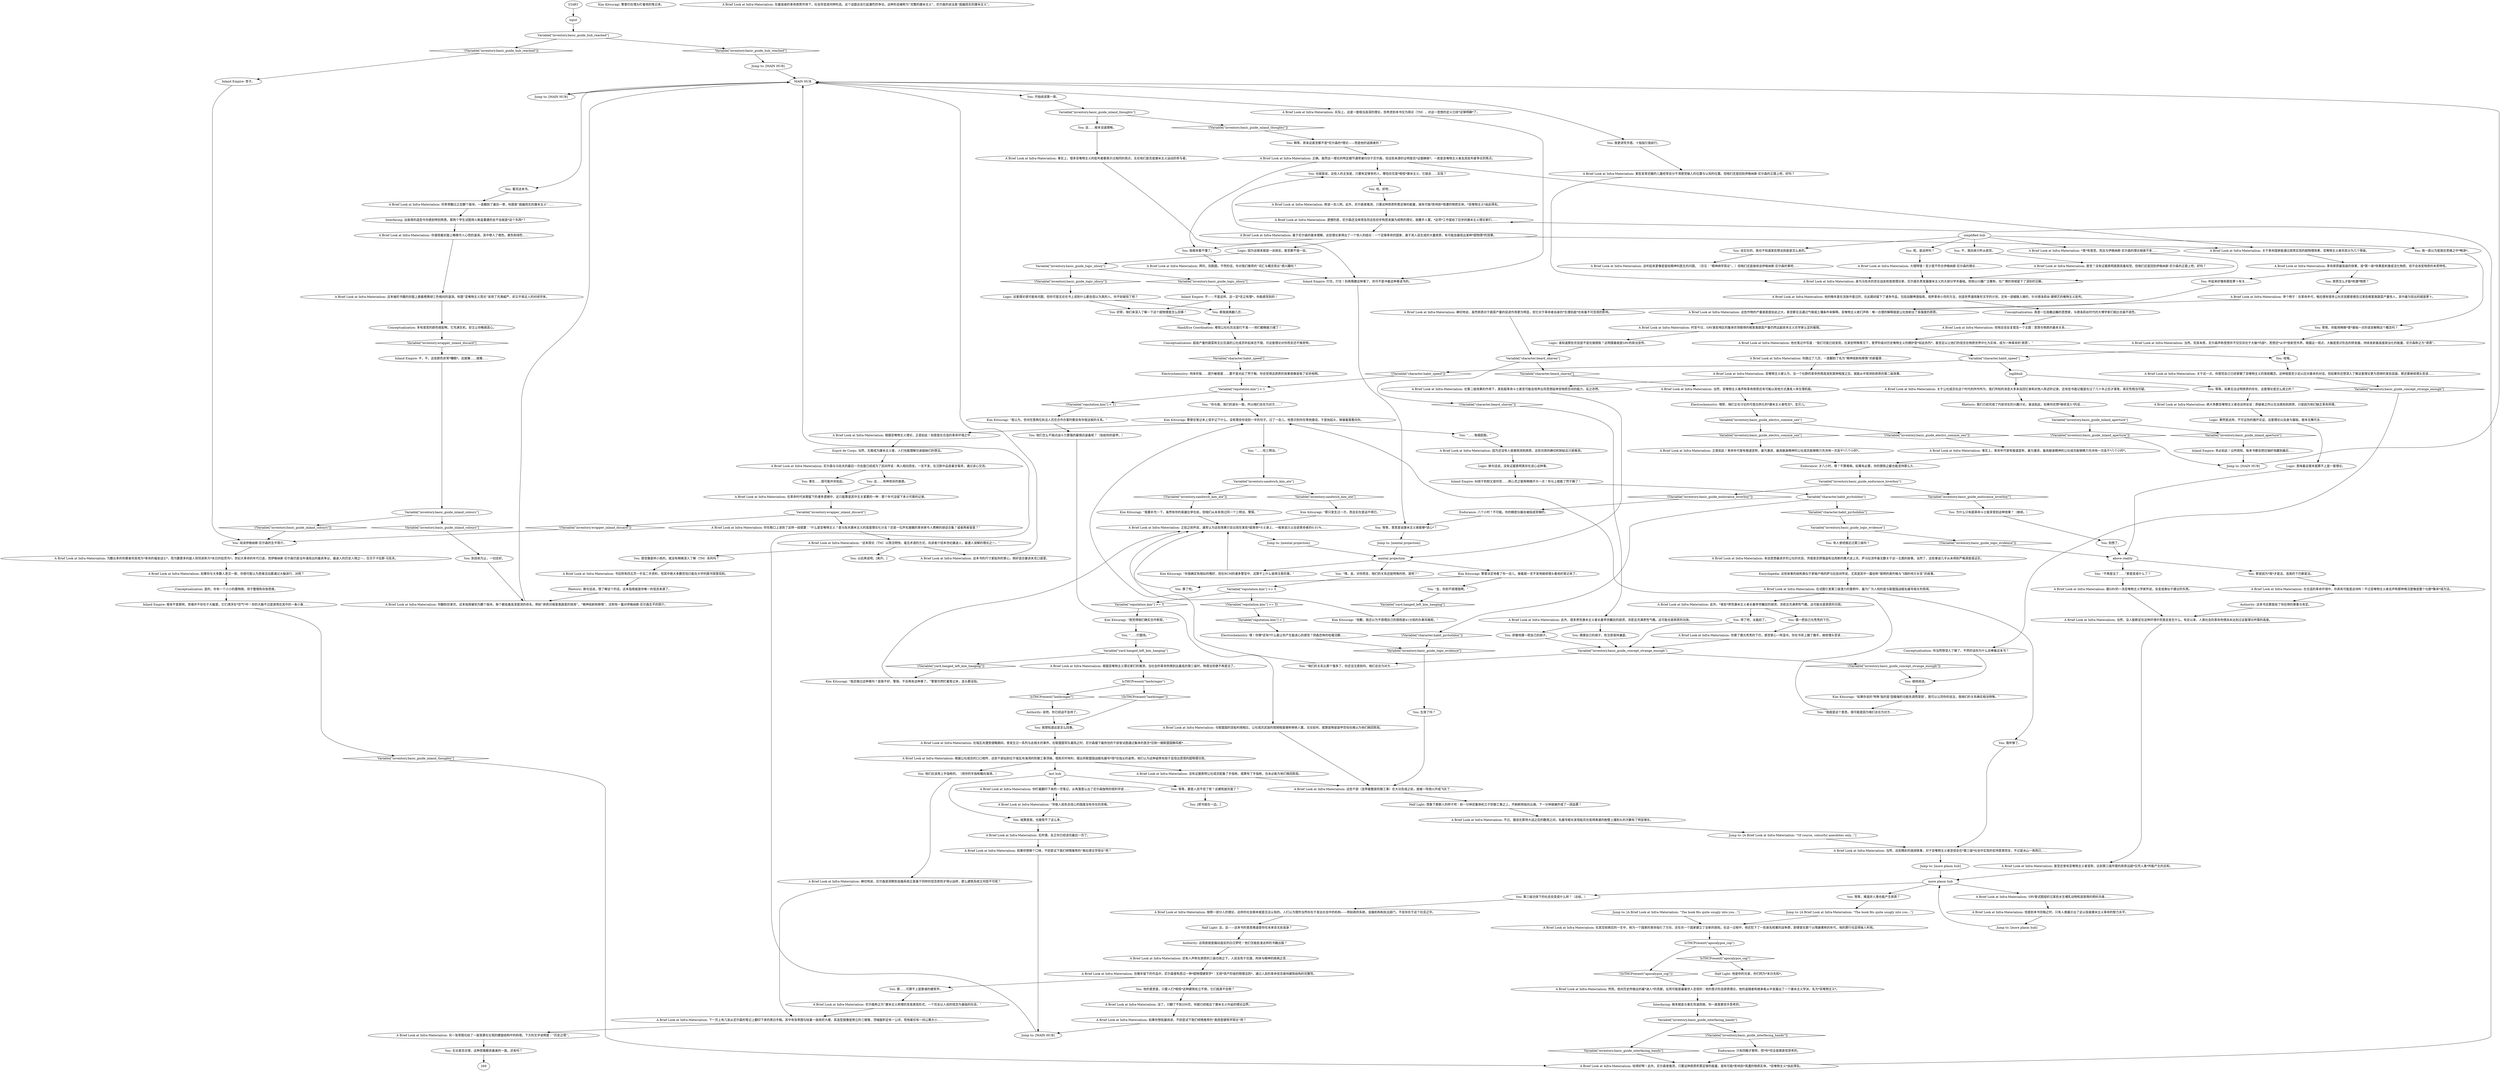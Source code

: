# INVENTORY / INFRA-MATERIALISM GUIDE
# An Introduction to the Theories of Ignus Nilsen (PART OF THE COMMUNIST DREAM QUEST)
# ==================================================
digraph G {
	  0 [label="START"];
	  1 [label="input"];
	  2 [label="Variable[\"inventory.basic_guide_interfacing_hands\"]"];
	  3 [label="Variable[\"inventory.basic_guide_interfacing_hands\"]", shape=diamond];
	  4 [label="!(Variable[\"inventory.basic_guide_interfacing_hands\"])", shape=diamond];
	  5 [label="Electrochemistry: 肉体欢愉……提升敏感度……要不是对此了然于胸，你会觉得这原质的效果很像是吸了安非他明。"];
	  6 [label="Conceptualization: 你当然想深入了解了。不然的话你为什么会捧着这本书？"];
	  7 [label="A Brief Look at Infra-Materialism: 你草草翻过之后数个版块，一直翻到了最后一章，标题是“超越现实的康米主义”……"];
	  8 [label="A Brief Look at Infra-Materialism: 在瑞瓦肖遭受侵略期间，曾发生过一系列与此相关的事件。在联盟国军队着陆之时，尼尔森麾下最热忱的干部曾试图通过集体的意念*压制一艘联盟国静风舰*……"];
	  9 [label="A Brief Look at Infra-Materialism: 在晚年留下的作品中，尼尔森曾构思过一种*超物理建筑学*：无视*资产阶级的物理法则*，通过人民的革命信念维持建筑结构的完整性。"];
	  10 [label="A Brief Look at Infra-Materialism: 但他总会反复提及一个主题：思想与物质的基本关系……"];
	  11 [label="You: 事实……很可能并非如此。"];
	  12 [label="MAIN HUB"];
	  13 [label="Half Light: 他是你的兄弟，你们同为*末日先知*。"];
	  14 [label="A Brief Look at Infra-Materialism: 大错特错！至少是不符合伊格纳斯·尼尔森的理论……"];
	  15 [label="A Brief Look at Infra-Materialism: 直觉？没有证据表明直肠具备知觉。但咱们还是回到伊格纳斯·尼尔森的正题上吧，好吗？"];
	  16 [label="A Brief Look at Infra-Materialism: 这听起来更像是留给精神科医生的问题。（另见：“精神病学简论”。）但咱们还是继续谈伊格纳斯·尼尔森的事吧……"];
	  17 [label="You: 骄傲地摸一把自己的胡子。"];
	  18 [label="Electrochemistry: 哦耶，咱们正在讨论的可是白热化的*康米主义者性交*，宝贝儿。"];
	  19 [label="Logic: 意味着这根本就算不上是一套理论。"];
	  20 [label="A Brief Look at Infra-Materialism: 尼尔森称之为“康米主义原理的至高表现形式，一个完全以人民的信念为基础的社会。”"];
	  21 [label="You: 就算是我，也接受不了这么多。"];
	  22 [label="A Brief Look at Infra-Materialism: 你翻到目录页。这本指南被划为数个版块，每个都挂着高深莫测的命名，例如“原质对根茎类蔬菜的效用”，“精神投射和移情”。还附有一篇对伊格纳斯·尼尔森生平的简介。"];
	  23 [label="A Brief Look at Infra-Materialism: 拜托，别跑题。不然的话，你对我们推荐的“词汇与概念简论”感兴趣吗？"];
	  24 [label="You: 好耶，咱们来深入了解一下这个超物理是怎么回事！"];
	  25 [label="Logic: 谁知道那些农民是不是在做假账？这明摆着就是SRV的政治宣传。"];
	  26 [label="Variable[\"inventory.basic_guide_electro_commie_sex\"]"];
	  27 [label="Variable[\"inventory.basic_guide_electro_commie_sex\"]", shape=diamond];
	  28 [label="!(Variable[\"inventory.basic_guide_electro_commie_sex\"])", shape=diamond];
	  29 [label="Variable[\"reputation.kim\"] >= 5"];
	  30 [label="Variable[\"reputation.kim\"] >= 5", shape=diamond];
	  31 [label="!(Variable[\"reputation.kim\"] >= 5)", shape=diamond];
	  32 [label="Kim Kitsuragi: “那只发生过一次，而且实在是迫不得已。”"];
	  33 [label="Kim Kitsuragi: “我还做过这种事吗？是我不好，警探。不会再有这种事了。”警督仍然盯着笔记本，连头都没抬。"];
	  34 [label="Variable[\"character.habit_pyrholidon\"]"];
	  35 [label="Variable[\"character.habit_pyrholidon\"]", shape=diamond];
	  36 [label="!(Variable[\"character.habit_pyrholidon\"])", shape=diamond];
	  37 [label="A Brief Look at Infra-Materialism: 不过，据说在那场大战之后的数周之间，名媛号舰长发现船员在低得离谱的舱壁上撞到头的次数有了明显增长。"];
	  38 [label="You: 那……可算不上是靠谱的建筑学。"];
	  39 [label="A Brief Look at Infra-Materialism: 另一张草图勾绘了一座笼罩在壮观的螺旋结构中的斜塔。下方的文字说明是：“历史之塔”。"];
	  40 [label="Jump to: [more plasm hub]"];
	  41 [label="Variable[\"inventory.basic_guide_hub_reached\"]"];
	  42 [label="Variable[\"inventory.basic_guide_hub_reached\"]", shape=diamond];
	  43 [label="!(Variable[\"inventory.basic_guide_hub_reached\"])", shape=diamond];
	  44 [label="Variable[\"inventory.basic_guide_inland_colours\"]"];
	  45 [label="Variable[\"inventory.basic_guide_inland_colours\"]", shape=diamond];
	  46 [label="!(Variable[\"inventory.basic_guide_inland_colours\"])", shape=diamond];
	  47 [label="You: “……吃三明治。”"];
	  48 [label="Kim Kitsuragi: 警督仍在埋头盯着他的笔记本。"];
	  49 [label="Esprit de Corps: 当然，无需成为康米主义者，人们也能理解兄弟姐妹们的想法。"];
	  50 [label="more plasm hub"];
	  51 [label="A Brief Look at Infra-Materialism: 来自思想最进步的公社的农民，凭借意念把强盗和法西斯的鹰犬送上天。萨马拉流传着无数关于这一主题的故事。当然了，这些事迹几乎从未得到严格调查或证实。"];
	  52 [label="A Brief Look at Infra-Materialism: 当然，这些精彩的逸闻轶事，对于亚唯物主义者坚信会在*第三级*社会中实现的宏伟愿景而言，不过是冰山一角而已……"];
	  53 [label="Jump to: [A Brief Look at Infra-Materialism: \"Of course, colourful anecdotes only...\"]"];
	  54 [label="Half Light: 想象下那群人的样子吧：前一分钟还集体屹立于防御工事之上，齐刷刷地指向云端，下一分钟就被炸成了一团血雾！"];
	  55 [label="A Brief Look at Infra-Materialism: “这本简论（TM）以简洁明快，毫无术语的方式，向读者介绍本世纪最迷人，最遭人误解的理论之一。”"];
	  56 [label="You: 我一直以为是我在思维之中*畅游*。"];
	  57 [label="A Brief Look at Infra-Materialism: 某些发育迟缓的儿童经常会分不清感觉输入的位置与认知的位置。但咱们还是回到伊格纳斯·尼尔森的正题上吧，好吗？"];
	  58 [label="A Brief Look at Infra-Materialism: 此外，很多男性康米主义者长着举世瞩目的胡须，浓密且充满男性气概。这可能也是原质的功效。"];
	  59 [label="You: 摸摸自己的胡子，但注意保持谦虚。"];
	  60 [label="Conceptualization: 超高产量的蔬菜和无比饥渴的公社成员听起来还不错，可这套理论对你而言还不够奇特。"];
	  61 [label="Jump to: [mental projection]"];
	  62 [label="Jump to: [MAIN HUB]"];
	  63 [label="A Brief Look at Infra-Materialism: 据SRV的一流亚唯物主义学家所说，会变成类似于建议的东西。"];
	  64 [label="Conceptualization: 真是一位高瞻远瞩的思想家，与德洛莉丝时代的大博学家们相比也毫不逊色。"];
	  65 [label="Inland Empire: 不，不。这些颜色非常*糟糕*。这就像……就像……"];
	  66 [label="You: 开始阅读第一章。"];
	  67 [label="A Brief Look at Infra-Materialism: 身为马佐夫的忠实战友和首席理论家，尼尔森负责发展康米主义的大部分学术基础。但他以兴趣广泛著称，在广博的领域留下了深刻的见解。"];
	  68 [label="A Brief Look at Infra-Materialism: 再读一会儿吧。此外，尼尔森曾推测，只要这种原质积累足够的能量，就有可能*影响到*周遭的物质实体。*亚唯物主义*由此得名。"];
	  69 [label="You: 也就是说，这些人的主张是，只要有足够多的人，哪怕仅仅是*相信*康米主义，它就会……实现？"];
	  70 [label="Kim Kitsuragi: “我认为，世间任意两位执法人员在合作办案时都会有你我这般的关系。”"];
	  71 [label="Kim Kitsuragi: 警督在笔记本上信手记下什么，没有理会你说到一半的句子。过了一会儿，他意识到你在等他接话，于是抬起头，微皱着眉看向你。"];
	  72 [label="Logic: 果然是这样。不可证伪的循环论证。这套理论以自身为基础，根本无懈可击……"];
	  73 [label="Authority: 这本书总算是给了你应得的尊重与肯定。"];
	  74 [label="You: 等等，难道非人类也能产生原质？"];
	  75 [label="A Brief Look at Infra-Materialism: 但直到本书完稿之时，只有人类展示出了足以投身康米主义革命的智力水平。"];
	  76 [label="You: 他们应该用上手指枪的。（用你的手指枪瞄向海湾。）"];
	  77 [label="A Brief Look at Infra-Materialism: 下一页上有几张从尼尔森的笔记上翻印下来的黑白手稿。其中有张草图勾绘着一座政府大楼，其造型就像是倒立的三棱锥，顶端面积足有一公顷，而地基仅有一间公寓大小……"];
	  78 [label="A Brief Look at Infra-Materialism: “导致人民失去信心的国度没有存在的资格。”"];
	  79 [label="A Brief Look at Infra-Materialism: 如果你想拓展阅读，不妨尝试下我们倾情推荐的“奥西登建筑学简论”吧？"];
	  80 [label="A Brief Look at Infra-Materialism: 如果你想换个口味，不妨尝试下我们倾情推荐的“格拉德文学简论”吧？"];
	  81 [label="A Brief Look at Infra-Materialism: 在革命时代末期留下的诸多遗憾中，这只能算是其中无关紧要的一种：那个年代没留下多少可靠的记录。"];
	  82 [label="A Brief Look at Infra-Materialism: 按照一部分人的理论，这样的社会根本就是无法认知的。人们认为理所当然存在于发达社会中的机构——例如政府系统，金融机构和执法部门，不会存在于这个社会之中。"];
	  83 [label="Rhetoric: 换句话说，想了解这个的话，这本指南就是你唯一的信息来源了。"];
	  84 [label="A Brief Look at Infra-Materialism: 为数众多的仰慕者将其视为*革命的福音战士*，而为数更多的敌人则将其称为*末日的伯劳鸟*。世纪大革命的年代已逝，而伊格纳斯·尼尔森仍是当年涌现出的最具争议，最迷人的历史人物之一，仅次于卡拉斯·马佐夫。"];
	  85 [label="IsTHCPresent(\"apocalypse_cop\")"];
	  86 [label="IsTHCPresent(\"apocalypse_cop\")", shape=diamond];
	  87 [label="!(IsTHCPresent(\"apocalypse_cop\"))", shape=diamond];
	  88 [label="A Brief Look at Infra-Materialism: 然而，他对历史所做出的最*迷人*的贡献，反而可能是最被世人忽视的：他的意识形态原质理论。他的追随者和继承者从中发展出了一个康米主义学派，名为*亚唯物主义*。"];
	  89 [label="Inland Empire: 不——不是这样。这一定*言之有理*，你能感觉到的！"];
	  90 [label="A Brief Look at Infra-Materialism: 革命原质最低级的效果，或*第一级*效果是刺激或活化物质，但不会改变物质的本质特性。"];
	  91 [label="You: 听起来好像和那些萝卜有关……"];
	  92 [label="A Brief Look at Infra-Materialism: 你摸了摸光秃秃的下巴，感觉掌心一阵湿冷。你在书背上蹭了蹭手，继续埋头苦读……"];
	  93 [label="A Brief Look at Infra-Materialism: 正是如此！革命年代曾有报道宣称，最为激进，最具献身精神的公社成员能够精力充沛地一次连干*八个小时*。"];
	  94 [label="Kim Kitsuragi: “抱歉。我还以为不搭理自己的搭档是41分局的办事风格呢。”"];
	  95 [label="You: 他的意思是，只要人们*相信*这种建筑屹立不倒，它们就真不会倒？"];
	  96 [label="Authority: 这简直就是煽动造反的白日梦呓！他们怎能批准这样的书籍出版？"];
	  97 [label="Jump to: [A Brief Look at Infra-Materialism: \"The book fits quite snugly into you...\"]"];
	  98 [label="Conceptualization: 多有意思的颜色搭配啊。它充满生机，却又让你略感恶心。"];
	  99 [label="You: 感觉像是哄小孩的。就没有稍微深入了解（TM）系列吗？"];
	  100 [label="Inland Empire: 根本不是那样。思维并不存在于大脑里，它们漂浮在*空气*中！你的大脑不过是游荡在其中的一条小鱼……"];
	  101 [label="Endurance: 只有四眼才那样。而*你*完全是靠直觉思考的。"];
	  102 [label="You: 说实在的，我也不知道某些想法到底是怎么来的。"];
	  103 [label="A Brief Look at Infra-Materialism: 遗憾的是，尼尔森还没来得及将这些初步构思发展为成熟的理论，就撒手人寰。*这项*工作留给了后世的康米主义理论家们……"];
	  104 [label="You: 那我就再翻几页……"];
	  105 [label="You: 摸一把自己光秃秃的下巴。"];
	  106 [label="Endurance: 才八小时，嗯？不算难嘛。如果有必要，你的钢铁之躯也能坚持那么久……"];
	  107 [label="mental projection"];
	  108 [label="A Brief Look at Infra-Materialism: 尼尔森与马佐夫的最后一次会面已经成为了民间传说：两人相向而坐，一言不发，在沉默中品尝着甘菊茶，通过读心交流。"];
	  109 [label="A Brief Look at Infra-Materialism: 与联盟国的坚船利炮相比，公社成员武装的简陋程度堪称惨绝人寰。无论如何，就算是陶瓷装甲恐怕也难以为他们挽回败局。"];
	  110 [label="Conceptualization: 是的，你有一个小小的置物阁，用于整理和存放思维。"];
	  111 [label="A Brief Look at Infra-Materialism: 他的晚年是在流放中度过的，在此期间留下了诸多作品，包括自酿啤酒指南，培养革命小将的方法，创造世界通用象形文字的计划，还有一部细致入微的，针对德洛莉丝·黛棋艺的唯物主义批判。"];
	  112 [label="A Brief Look at Infra-Materialism: 基于尼尔森的基本理解，这些理论家得出了一个惊人的结论：一个足够革命的国家，基于其人民生成的大量原质，有可能会展现出某种*超物理*的效果。"];
	  113 [label="You: 我根本看不懂了。"];
	  114 [label="A Brief Look at Infra-Materialism: 时至今日，SRV某些地区的集体农场取得的根茎类蔬菜产量仍然远超资本主义农学家认定的极限。"];
	  115 [label="You: “……吸烟屁股。”"];
	  116 [label="Inland Empire: 纠结于机制又是何苦……把心灵之窗再稍微开大一点！你马上就能了然于胸了！"];
	  117 [label="You: 那是因为*我*才是法。连我的下巴都是法。"];
	  118 [label="You: “不再是法了……”那是变成什么了？"];
	  119 [label="You: 第三级功效下的社会会变成什么样？（总结。）"];
	  120 [label="A Brief Look at Infra-Materialism: 根据公社成员的口口相传，这些干部站到位于瑞瓦肖海湾的防御工事顶端，借助天时地利，摆出将联盟国战舰名媛号*捏*在指尖的姿势。他们认为这种姿势有助于显现出思想的超物理功效。"];
	  121 [label="A Brief Look at Infra-Materialism: 在最高级的革命原质作用下，社会将变成何种形态。这个话题总会引起激烈的争论。这种形态被称为“完整的康米主义”，尼尔森的说法是“超越现实的康米主义”。"];
	  122 [label="You: 这……有种奇异的美感。"];
	  123 [label="A Brief Look at Infra-Materialism: 在试图引发第三级潜力的案例中，最为广为人知的是与联盟国战舰名媛号相关的奇闻。"];
	  124 [label="Encyclopedia: 这些故事的结构类似于家喻户晓的萨马拉民间传说，尤其是其中一篇俗称“聪明的奥列格与飞翔的地方长官”的故事。"];
	  125 [label="A Brief Look at Infra-Materialism: 书后附有四五页一手及二手资料，但其中绝大多数恐怕只能在大学的图书馆里找到。"];
	  126 [label="A Brief Look at Infra-Materialism: 他在笔记中写道：“我们可能已经发现，在某些特殊情况下，普罗阶级对历史唯物主义的拥护是*如此热烈*，甚至足以让他们的信念在物质世界中化为实体，成为一种革命的‘原质’。”"];
	  127 [label="You: 得了吧，太尴尬了。"];
	  128 [label="Endurance: 八个小时？不可能。你的精密仪器会被捣成浆糊的。"];
	  129 [label="A Brief Look at Infra-Materialism: 绝大多数亚唯物主义者会这样反驳：质疑者之所以无法感知到原质，只是因为他们缺乏革命热情。"];
	  130 [label="A Brief Look at Infra-Materialism: 在合适的革命环境中，你真有可能是这块料！不过亚唯物主义者会声称那种情况更像是整个社群*集体*成为法。"];
	  131 [label="A Brief Look at Infra-Materialism: 正确。虽然这一理论的特定细节通常被归功于尼尔森，但这些来源的证明是否*证据确凿*，一直是亚唯物主义者及其批判者争论的焦点。"];
	  132 [label="Variable[\"inventory.basic_guide_logic_idiocy\"]"];
	  133 [label="Variable[\"inventory.basic_guide_logic_idiocy\"]", shape=diamond];
	  134 [label="!(Variable[\"inventory.basic_guide_logic_idiocy\"])", shape=diamond];
	  135 [label="Logic: 这套理论很可能有问题，但你可是无论在书上读到什么都会信以为真的人。你不妨就信了吧？"];
	  136 [label="You: “嘿，金。对你而言，咱们的关系还挺特殊的吧，是吧？”"];
	  137 [label="Variable[\"inventory.sandwich_kim_ate\"]"];
	  138 [label="Variable[\"inventory.sandwich_kim_ate\"]", shape=diamond];
	  139 [label="!(Variable[\"inventory.sandwich_kim_ate\"])", shape=diamond];
	  140 [label="A Brief Look at Infra-Materialism: 无所谓。反正你已经读完最后一页了。"];
	  141 [label="Half Light: 这，这——这本书的意思难道是你在未来会无处容身？"];
	  142 [label="You: 呃，是这样吗？"];
	  143 [label="You: 原质怎么才能*刺激*物质？"];
	  144 [label="A Brief Look at Infra-Materialism: 这些作物的产量差距是如此之大，甚至都无法通过气候或土壤条件来解释。亚唯物主义者们声称：唯一合理的解释就是公社放射出了高强度的原质。"];
	  145 [label="Variable[\"character.beard_shaven\"]"];
	  146 [label="Variable[\"character.beard_shaven\"]", shape=diamond];
	  147 [label="!(Variable[\"character.beard_shaven\"])", shape=diamond];
	  148 [label="Variable[\"inventory.basic_guide_endurance_loverboy\"]"];
	  149 [label="Variable[\"inventory.basic_guide_endurance_loverboy\"]", shape=diamond];
	  150 [label="!(Variable[\"inventory.basic_guide_endurance_loverboy\"])", shape=diamond];
	  151 [label="A Brief Look at Infra-Materialism: 确切地说，虽然原质对于蔬菜产量的促进作用更为明显，但它对于革命者自身的*生理机能*也有着不可忽视的影响。"];
	  152 [label="A Brief Look at Infra-Materialism: 亚唯物主义者认为，当一个社群的革命热情高涨到某种程度之后，就能从中观测到原质的第二级效果。"];
	  153 [label="You: “我就是这个意思。很可能是因为咱们总在为对方……”"];
	  154 [label="You: 等等，如果无法证明原质的存在，这套理论是怎么成立的？"];
	  155 [label="A Brief Look at Infra-Materialism: 甚至还曾有亚唯物主义者宣称，达到第三级所需的原质远超*仅凭人类*所能产生的总和。"];
	  156 [label="Jump to: [more plasm hub]"];
	  157 [label="Variable[\"inventory.basic_guide_inland_aperture\"]"];
	  158 [label="Variable[\"inventory.basic_guide_inland_aperture\"]", shape=diamond];
	  159 [label="!(Variable[\"inventory.basic_guide_inland_aperture\"])", shape=diamond];
	  160 [label="A Brief Look at Infra-Materialism: 还有人声称在原质的三级功效之下，人民会免于饥饿，肉体与精神的疾病之苦……"];
	  161 [label="A Brief Look at Infra-Materialism: 事实上，很多亚唯物主义的批判者都表示过相同的观点，无论他们是否是康米主义运动的参与者。"];
	  162 [label="A Brief Look at Infra-Materialism: 在第二级效果的作用下，某些超革命斗士甚至可能会培养出将思想延伸至物质空间的能力，反之亦然。"];
	  163 [label="Kim Kitsuragi: “我觉得咱们确实合作默契。”"];
	  164 [label="Kim Kitsuragi: “我要补充一下，虽然有你的英雄壮举在前，但咱们从未享用过同一个三明治，警探。”"];
	  165 [label="A Brief Look at Infra-Materialism: 正如之前所说，通常认为这些效果只会出现在某些*超革命*斗士身上，一般来说只占全部革命者的0.01%……"];
	  166 [label="Authority: 说吧。你已经迫不及待了。"];
	  167 [label="A Brief Look at Infra-Materialism: 这些干部（连带着整座防御工事）在大功告成之前，就被一阵炮火炸成飞灰了……"];
	  168 [label="You: 等等，要是人民不信了呢？这建筑就完蛋了？"];
	  169 [label="Jump to: [MAIN HUB]"];
	  170 [label="You: 不，我向来只听从直觉。"];
	  171 [label="A Brief Look at Infra-Materialism: 当然。究其本质，尼尔森声称思想并不仅仅存在于大脑*内部*，思想还*从中*放射至外界。根据这一观点，大脑是意识形态的转发器，持续发射着高度政治化的能量，尼尔森称之为“原质”。"];
	  172 [label="You: 哇哦。"];
	  173 [label="A Brief Look at Infra-Materialism: 举个例子：在革命年代，格拉德有很多公社农民都曾报告过某些根茎类蔬菜产量惊人，其中最为突出的就是萝卜。"];
	  174 [label="A Brief Look at Infra-Materialism: 事实上，革命年代曾有报道宣称，最为激进，最具献身精神的公社成员能够精力充沛地一次连干*八个小时*。"];
	  175 [label="You: “金，你别不搭理我啊。”"];
	  176 [label="You: 算了吧。"];
	  177 [label="Logic: 换句话说，没有证据表明真存在读心这种事。"];
	  178 [label="IsTHCPresent(\"lawbringer\")"];
	  179 [label="IsTHCPresent(\"lawbringer\")", shape=diamond];
	  180 [label="!(IsTHCPresent(\"lawbringer\"))", shape=diamond];
	  181 [label="A Brief Look at Infra-Materialism: 当然，没人能断定在这种环境中究竟会发生什么。有史以来，人类社会的革命热情尚未达到过这套理论所需的高度。"];
	  182 [label="Inland Empire: 务必如此！众所周知，每本书都会把压轴好戏藏到最后……"];
	  183 [label="You: 以后再说吧。[离开。]"];
	  184 [label="simplified hub"];
	  185 [label="A Brief Look at Infra-Materialism: 哇得好啊！此外，尼尔森曾推测，只要这种原质积累足够的能量，就有可能*影响到*周遭的物质实体。*亚唯物主义*由此得名。"];
	  186 [label="A Brief Look at Infra-Materialism: 关于这一点，你感觉自己已经掌握了亚唯物主义的笼统概念。这种程度至少足以应对基本的对话。但如果你还想深入了解这套理论更为思辨的某些层面，那还要继续埋头苦读……"];
	  187 [label="Variable[\"reputation.kim\"] < 1"];
	  188 [label="Variable[\"reputation.kim\"] < 1", shape=diamond];
	  189 [label="!(Variable[\"reputation.kim\"] < 1)", shape=diamond];
	  190 [label="You: “你与我，我们的波长一致。所以咱们总在为对方……”"];
	  191 [label="You: “……打圆场。”"];
	  192 [label="A Brief Look at Infra-Materialism: 根据亚唯物主义理论，正是如此！前提是在合适的革命环境之中……"];
	  193 [label="Jump to: [mental projection]"];
	  194 [label="Rhetoric: 我们已经完成了内容详实的兴趣讨论。虽说如此，如果你还想*继续深入*的话……"];
	  195 [label="above reality"];
	  196 [label="You: 我想知道这是怎么回事。"];
	  197 [label="You: 我听够了。"];
	  198 [label="A Brief Look at Infra-Materialism: 此外，*某些*男性康米主义者长着举世瞩目的胡须，浓密且充满男性气概。这可能也是原质的功效。"];
	  199 [label="A Brief Look at Infra-Materialism: 当然，亚唯物主义者声称革命原质还有可能以其他方式激发人体生理机能。"];
	  200 [label="Variable[\"inventory.basic_guide_concept_strange_enough\"]"];
	  201 [label="Variable[\"inventory.basic_guide_concept_strange_enough\"]", shape=diamond];
	  202 [label="!(Variable[\"inventory.basic_guide_concept_strange_enough\"])", shape=diamond];
	  203 [label="You: “咱们的关系比那个强多了。你还没注意到吗，咱们总在为对方……”"];
	  204 [label="You: 他们怎么不搞点战斗力更强的雇佣兵装备呢？（拍拍你的装甲。）"];
	  205 [label="last hub"];
	  206 [label="A Brief Look at Infra-Materialism: 你凝视着封面上略微令人心慌的漩涡，其中卷入了橙色，黄色和绿色……"];
	  207 [label="Jump to: [MAIN HUB]"];
	  208 [label="A Brief Look at Infra-Materialism: 这本袖珍书籍的封面上画着橙黄绿三色相间的漩涡。标题“亚唯物主义简论”采用了充满威严，却又平易近人的衬线字体。"];
	  209 [label="Inland Empire: 杏子。"];
	  210 [label="You: 到目前为止，一切还好。"];
	  211 [label="A Brief Look at Infra-Materialism: 这本书的尺寸紧贴你的掌心。刚好适合塞进夹克口袋里。"];
	  212 [label="A Brief Look at Infra-Materialism: 在其空前绝后的一生中，他为一个国家的革命指引了方向，还在另一个国家建立了全新的政权。在这一过程中，他还犯下了一些臭名昭著的战争罪，即便是在那个以残暴著称的年代，他的罪行也显得耸人听闻。"];
	  213 [label="A Brief Look at Infra-Materialism: 如果你与大多数人意见一致，你很可能认为思维活动要通过大脑进行，对吧？"];
	  214 [label="Variable[\"inventory.basic_guide_inland_thoughts\"]"];
	  215 [label="Variable[\"inventory.basic_guide_inland_thoughts\"]", shape=diamond];
	  216 [label="!(Variable[\"inventory.basic_guide_inland_thoughts\"])", shape=diamond];
	  217 [label="You: 这……根本没道理嘛。"];
	  218 [label="A Brief Look at Infra-Materialism: 关于革命国家能通过原质实现的超物理效果，亚唯物主义者将其分为几个等级。"];
	  219 [label="Hand/Eye Coordination: 难怪公社社员总是打不准——他们都精疲力竭了！"];
	  220 [label="You: 等等，意思是说康米主义者能够*读心*？"];
	  221 [label="Kim Kitsuragi: “你我确实有相似的嗜好，但在RCM的诸多警官中，这算不上什么值得注意的事。”"];
	  222 [label="A Brief Look at Infra-Materialism: 因为还没有人直接观测到原质，这些功效的确切机制姑且只是推测。"];
	  223 [label="You: 别想了。"];
	  224 [label="A Brief Look at Infra-Materialism: 关于公社成员在这个时代的所作所为，我们所知的消息大多来自回忆录和对他人陈述的记录，还有些书面记载是在过了几十年之后才落笔，真实性相当可疑。"];
	  225 [label="Variable[\"inventory.wrapper_inland_discard\"]"];
	  226 [label="Variable[\"inventory.wrapper_inland_discard\"]", shape=diamond];
	  227 [label="!(Variable[\"inventory.wrapper_inland_discard\"])", shape=diamond];
	  228 [label="A Brief Look at Infra-Materialism: 你在勒口上读到了这样一段提要：“什么是亚唯物主义？是马佐夫康米主义的高度理论化分支？还是一位声名狼藉的革命家令人费解的胡话合集？或者两者皆是？”"];
	  229 [label="You: 阅读伊格纳斯·尼尔森的生平简介。"];
	  230 [label="Jump to: [MAIN HUB]"];
	  231 [label="Interfacing: 根本就是与事实背道而驰。你一直是靠双手思考的。"];
	  232 [label="You: 稍等，原来这甚至都不是*尼尔森的*理论——而是他的追随者的？"];
	  233 [label="Logic: 因为这根本就是一派胡言。甚至都不值一驳。"];
	  234 [label="Inland Empire: 打住，打住！别再琢磨这种事了。你可不是冲着这种事读书的。"];
	  235 [label="You: 为什么只有超革命斗士能享受到这种效果？（继续。）"];
	  236 [label="Kim Kitsuragi: 警督淡定地看了你一会儿，接着就一言不发地继续埋头看他的笔记本了。"];
	  237 [label="Variable[\"yard.hanged_left_kim_hanging\"]"];
	  238 [label="Variable[\"yard.hanged_left_kim_hanging\"]", shape=diamond];
	  239 [label="!(Variable[\"yard.hanged_left_kim_hanging\"])", shape=diamond];
	  240 [label="A Brief Look at Infra-Materialism: 根据亚唯物主义理论家们的推测，当社会的革命热情到达最高的第三级时，物理法则便不再是法了。"];
	  241 [label="Interfacing: 这座塔的造型令你感到特别熟悉。那两个学生试图用火柴盒重建的会不会就是*这个东西*？"];
	  242 [label="You: 无论是否合理，这种思路都具备美的一面。还有吗？"];
	  243 [label="A Brief Look at Infra-Materialism: 你盯着翻印下来的一页笔记，从角落里认出了尼尔森独特的锐利字迹……"];
	  244 [label="You: [把书放在一边。]"];
	  245 [label="You: 看完这本书。"];
	  246 [label="You: 我更讲究手感。十指指引我前行。"];
	  247 [label="A Brief Look at Infra-Materialism: *真*有意思。而且与伊格纳斯·尼尔森的理论相差不多……"];
	  248 [label="You: 等等，你能用稍微*更*基础一点的语言解释这个概念吗？"];
	  249 [label="A Brief Look at Infra-Materialism: 你跳过了几页，一直翻到了名为“精神投射和移情”的新篇章……"];
	  250 [label="Kim Kitsuragi: “如果你说的‘特殊’指的是‘因极端的功能失调而受损’，我可以认同你的说法，我咱们的关系确实相当特殊。”"];
	  251 [label="Electrochemistry: 嘿！你猜*还有*什么能让你产生能读心的感觉？阴森恐怖的吡嚯浣酮……"];
	  252 [label="Variable[\"inventory.basic_guide_logic_evidence\"]"];
	  253 [label="Variable[\"inventory.basic_guide_logic_evidence\"]", shape=diamond];
	  254 [label="!(Variable[\"inventory.basic_guide_logic_evidence\"])", shape=diamond];
	  255 [label="You: 有人曾经接近过第三级吗？"];
	  256 [label="A Brief Look at Infra-Materialism: SRV曾试图组织过某些水生哺乳动物和高智商的鸦科鸟类……"];
	  257 [label="Jump to: [A Brief Look at Infra-Materialism: \"The book fits quite snugly into you...\"]"];
	  258 [label="You: 继续阅读。"];
	  259 [label="A Brief Look at Infra-Materialism: 实际上，这是一套相当高深的理论，但考虑到本书仅为简论（TM），对这一思想的定义已经*足够明确*了。"];
	  260 [label="You: 哈。好吧……"];
	  261 [label="Variable[\"character.habit_speed\"]"];
	  262 [label="Variable[\"character.habit_speed\"]", shape=diamond];
	  263 [label="!(Variable[\"character.habit_speed\"])", shape=diamond];
	  264 [label="logibhub"];
	  265 [label="You: 生效了吗？"];
	  266 [label="A Brief Look at Infra-Materialism: 没有证据表明公社成员配备了手指枪，就算有了手指枪，也未必能为他们挽回败局。"];
	  267 [label="A Brief Look at Infra-Materialism: 确切地说，尼尔森是洞察到金融系统正是基于同样的信念原则才得以运转，那么建筑系统又何尝不可呢？"];
	  268 [label="A Brief Look at Infra-Materialism: 没了。只翻了不到200页，你就已经抵达了康米主义外延的理论边界。"];
	  0 -> 1
	  1 -> 41
	  2 -> 3
	  2 -> 4
	  3 -> 185
	  4 -> 101
	  5 -> 187
	  6 -> 258
	  7 -> 241
	  8 -> 120
	  9 -> 38
	  9 -> 95
	  10 -> 126
	  11 -> 81
	  12 -> 66
	  12 -> 259
	  12 -> 230
	  12 -> 245
	  12 -> 246
	  13 -> 88
	  14 -> 67
	  15 -> 67
	  16 -> 67
	  17 -> 200
	  18 -> 26
	  19 -> 195
	  20 -> 77
	  21 -> 140
	  22 -> 12
	  23 -> 234
	  24 -> 219
	  25 -> 145
	  26 -> 27
	  26 -> 28
	  27 -> 93
	  28 -> 174
	  29 -> 30
	  29 -> 31
	  30 -> 163
	  31 -> 188
	  32 -> 165
	  33 -> 165
	  34 -> 35
	  34 -> 36
	  35 -> 252
	  36 -> 253
	  37 -> 53
	  38 -> 20
	  39 -> 242
	  40 -> 50
	  41 -> 42
	  41 -> 43
	  42 -> 207
	  43 -> 209
	  44 -> 45
	  44 -> 46
	  45 -> 210
	  46 -> 229
	  47 -> 137
	  49 -> 108
	  50 -> 256
	  50 -> 74
	  50 -> 119
	  51 -> 124
	  52 -> 40
	  53 -> 52
	  54 -> 37
	  55 -> 99
	  55 -> 211
	  55 -> 183
	  56 -> 248
	  57 -> 67
	  58 -> 17
	  58 -> 59
	  59 -> 200
	  60 -> 262
	  61 -> 107
	  62 -> 12
	  63 -> 181
	  64 -> 10
	  65 -> 44
	  66 -> 214
	  67 -> 111
	  68 -> 103
	  69 -> 260
	  70 -> 204
	  71 -> 192
	  71 -> 115
	  71 -> 47
	  72 -> 19
	  73 -> 181
	  74 -> 257
	  75 -> 156
	  76 -> 267
	  77 -> 39
	  78 -> 243
	  78 -> 21
	  79 -> 169
	  80 -> 169
	  81 -> 225
	  82 -> 141
	  83 -> 22
	  84 -> 213
	  85 -> 86
	  85 -> 87
	  86 -> 13
	  87 -> 88
	  88 -> 231
	  89 -> 24
	  89 -> 104
	  90 -> 91
	  90 -> 143
	  91 -> 151
	  92 -> 200
	  93 -> 106
	  94 -> 165
	  95 -> 268
	  96 -> 160
	  97 -> 212
	  98 -> 226
	  99 -> 125
	  100 -> 215
	  101 -> 185
	  102 -> 16
	  103 -> 112
	  104 -> 219
	  105 -> 92
	  106 -> 148
	  107 -> 136
	  107 -> 236
	  107 -> 221
	  108 -> 122
	  108 -> 11
	  109 -> 167
	  110 -> 100
	  111 -> 64
	  112 -> 233
	  112 -> 218
	  112 -> 69
	  112 -> 113
	  113 -> 23
	  114 -> 25
	  115 -> 222
	  116 -> 34
	  117 -> 130
	  118 -> 63
	  119 -> 82
	  120 -> 266
	  120 -> 76
	  120 -> 205
	  122 -> 81
	  123 -> 197
	  123 -> 198
	  124 -> 123
	  125 -> 83
	  126 -> 249
	  126 -> 172
	  126 -> 261
	  127 -> 200
	  128 -> 220
	  129 -> 72
	  130 -> 73
	  131 -> 113
	  131 -> 218
	  131 -> 69
	  132 -> 133
	  132 -> 134
	  133 -> 89
	  134 -> 135
	  135 -> 24
	  135 -> 104
	  136 -> 29
	  137 -> 138
	  137 -> 139
	  138 -> 32
	  139 -> 164
	  140 -> 80
	  141 -> 96
	  142 -> 14
	  143 -> 173
	  144 -> 114
	  145 -> 146
	  145 -> 147
	  146 -> 199
	  147 -> 58
	  148 -> 149
	  148 -> 150
	  149 -> 235
	  150 -> 128
	  151 -> 145
	  152 -> 162
	  153 -> 71
	  154 -> 129
	  155 -> 50
	  156 -> 50
	  157 -> 158
	  157 -> 159
	  158 -> 182
	  159 -> 62
	  160 -> 9
	  161 -> 234
	  162 -> 107
	  163 -> 191
	  164 -> 165
	  165 -> 61
	  166 -> 196
	  167 -> 54
	  168 -> 244
	  169 -> 12
	  170 -> 15
	  171 -> 172
	  171 -> 261
	  172 -> 186
	  173 -> 144
	  174 -> 106
	  175 -> 238
	  176 -> 165
	  177 -> 116
	  178 -> 179
	  178 -> 180
	  179 -> 166
	  180 -> 196
	  181 -> 155
	  182 -> 62
	  184 -> 102
	  184 -> 170
	  184 -> 142
	  184 -> 247
	  184 -> 56
	  185 -> 103
	  186 -> 201
	  187 -> 189
	  187 -> 190
	  188 -> 251
	  189 -> 70
	  190 -> 71
	  191 -> 237
	  192 -> 49
	  193 -> 107
	  194 -> 157
	  195 -> 117
	  195 -> 118
	  196 -> 8
	  197 -> 52
	  198 -> 105
	  198 -> 127
	  199 -> 18
	  200 -> 202
	  200 -> 203
	  201 -> 6
	  202 -> 258
	  203 -> 71
	  204 -> 109
	  205 -> 168
	  205 -> 243
	  205 -> 21
	  206 -> 208
	  207 -> 12
	  208 -> 98
	  209 -> 229
	  210 -> 22
	  211 -> 12
	  212 -> 85
	  213 -> 110
	  214 -> 216
	  214 -> 217
	  215 -> 185
	  216 -> 232
	  217 -> 161
	  218 -> 90
	  219 -> 60
	  220 -> 193
	  221 -> 165
	  222 -> 177
	  223 -> 195
	  224 -> 194
	  225 -> 227
	  225 -> 228
	  226 -> 65
	  227 -> 229
	  228 -> 55
	  229 -> 84
	  230 -> 12
	  231 -> 2
	  232 -> 131
	  233 -> 132
	  234 -> 220
	  235 -> 223
	  236 -> 176
	  236 -> 175
	  237 -> 240
	  237 -> 239
	  238 -> 94
	  239 -> 33
	  240 -> 178
	  241 -> 206
	  242 -> 269
	  243 -> 78
	  245 -> 7
	  246 -> 57
	  247 -> 67
	  248 -> 171
	  249 -> 152
	  250 -> 153
	  251 -> 253
	  252 -> 254
	  252 -> 255
	  253 -> 265
	  254 -> 195
	  255 -> 51
	  256 -> 75
	  257 -> 212
	  258 -> 250
	  259 -> 234
	  260 -> 68
	  261 -> 264
	  261 -> 263
	  262 -> 5
	  263 -> 187
	  264 -> 224
	  264 -> 154
	  265 -> 167
	  266 -> 167
	  267 -> 77
	  268 -> 79
}

